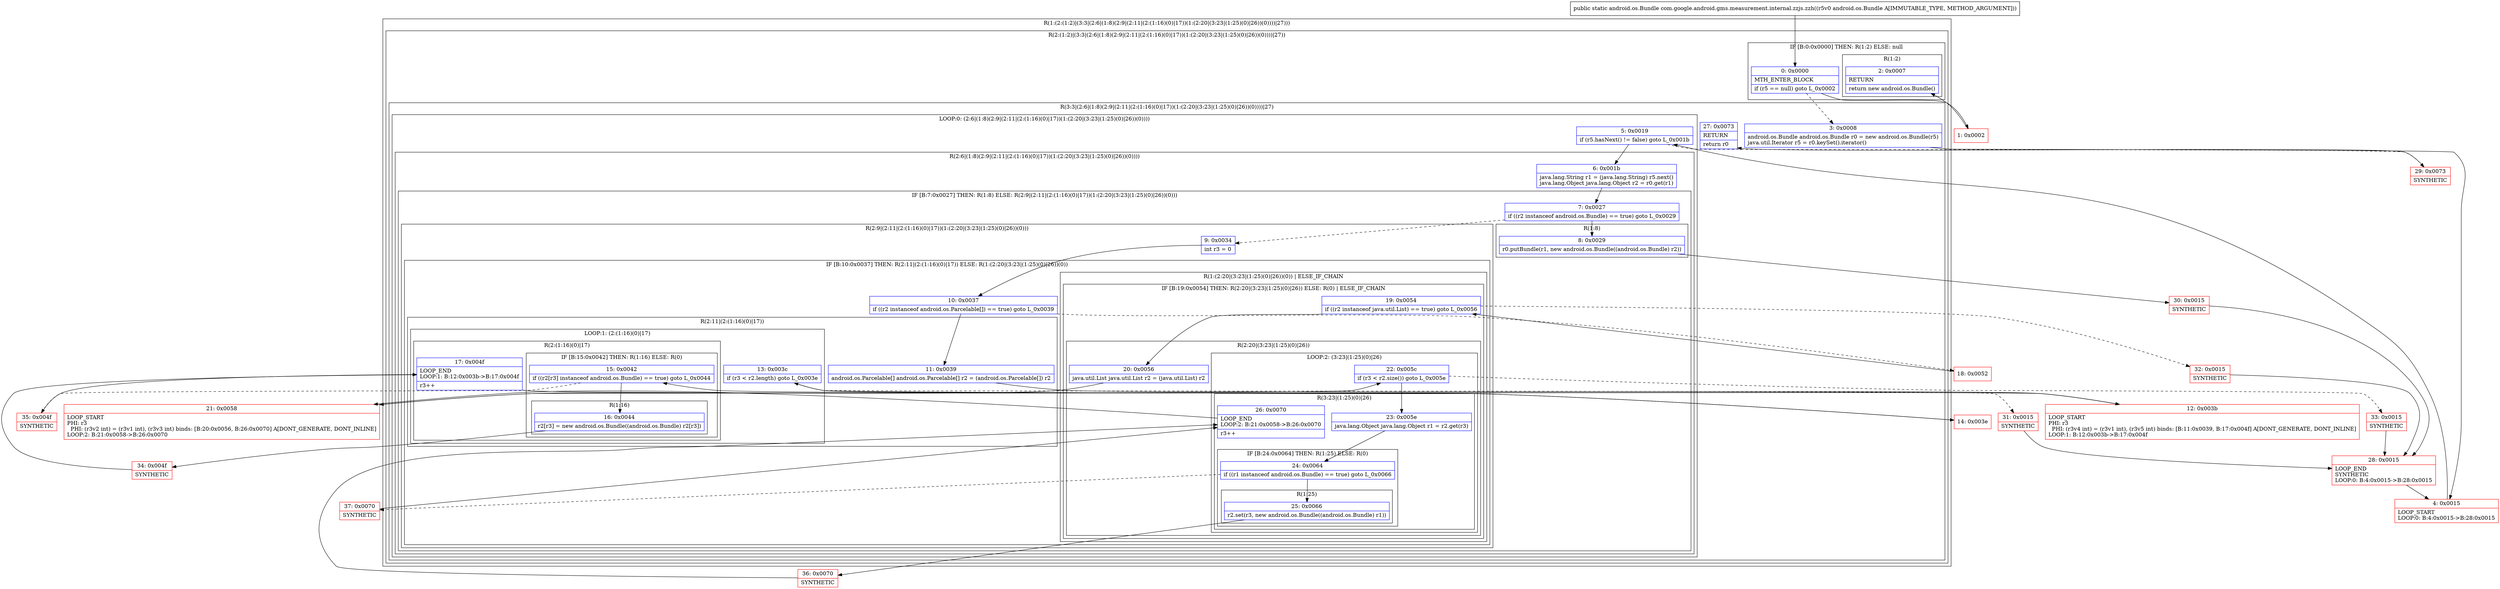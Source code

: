 digraph "CFG forcom.google.android.gms.measurement.internal.zzjs.zzh(Landroid\/os\/Bundle;)Landroid\/os\/Bundle;" {
subgraph cluster_Region_302986898 {
label = "R(1:(2:(1:2)|(3:3|(2:6|(1:8)(2:9|(2:11|(2:(1:16)(0)|17))(1:(2:20|(3:23|(1:25)(0)|26))(0))))|27)))";
node [shape=record,color=blue];
subgraph cluster_Region_308626304 {
label = "R(2:(1:2)|(3:3|(2:6|(1:8)(2:9|(2:11|(2:(1:16)(0)|17))(1:(2:20|(3:23|(1:25)(0)|26))(0))))|27))";
node [shape=record,color=blue];
subgraph cluster_IfRegion_627535531 {
label = "IF [B:0:0x0000] THEN: R(1:2) ELSE: null";
node [shape=record,color=blue];
Node_0 [shape=record,label="{0\:\ 0x0000|MTH_ENTER_BLOCK\l|if (r5 == null) goto L_0x0002\l}"];
subgraph cluster_Region_2144422621 {
label = "R(1:2)";
node [shape=record,color=blue];
Node_2 [shape=record,label="{2\:\ 0x0007|RETURN\l|return new android.os.Bundle()\l}"];
}
}
subgraph cluster_Region_1493926404 {
label = "R(3:3|(2:6|(1:8)(2:9|(2:11|(2:(1:16)(0)|17))(1:(2:20|(3:23|(1:25)(0)|26))(0))))|27)";
node [shape=record,color=blue];
Node_3 [shape=record,label="{3\:\ 0x0008|android.os.Bundle android.os.Bundle r0 = new android.os.Bundle(r5)\ljava.util.Iterator r5 = r0.keySet().iterator()\l}"];
subgraph cluster_LoopRegion_335632403 {
label = "LOOP:0: (2:6|(1:8)(2:9|(2:11|(2:(1:16)(0)|17))(1:(2:20|(3:23|(1:25)(0)|26))(0))))";
node [shape=record,color=blue];
Node_5 [shape=record,label="{5\:\ 0x0019|if (r5.hasNext() != false) goto L_0x001b\l}"];
subgraph cluster_Region_1109613285 {
label = "R(2:6|(1:8)(2:9|(2:11|(2:(1:16)(0)|17))(1:(2:20|(3:23|(1:25)(0)|26))(0))))";
node [shape=record,color=blue];
Node_6 [shape=record,label="{6\:\ 0x001b|java.lang.String r1 = (java.lang.String) r5.next()\ljava.lang.Object java.lang.Object r2 = r0.get(r1)\l}"];
subgraph cluster_IfRegion_1862730140 {
label = "IF [B:7:0x0027] THEN: R(1:8) ELSE: R(2:9|(2:11|(2:(1:16)(0)|17))(1:(2:20|(3:23|(1:25)(0)|26))(0)))";
node [shape=record,color=blue];
Node_7 [shape=record,label="{7\:\ 0x0027|if ((r2 instanceof android.os.Bundle) == true) goto L_0x0029\l}"];
subgraph cluster_Region_512047703 {
label = "R(1:8)";
node [shape=record,color=blue];
Node_8 [shape=record,label="{8\:\ 0x0029|r0.putBundle(r1, new android.os.Bundle((android.os.Bundle) r2))\l}"];
}
subgraph cluster_Region_1964629940 {
label = "R(2:9|(2:11|(2:(1:16)(0)|17))(1:(2:20|(3:23|(1:25)(0)|26))(0)))";
node [shape=record,color=blue];
Node_9 [shape=record,label="{9\:\ 0x0034|int r3 = 0\l}"];
subgraph cluster_IfRegion_1788454362 {
label = "IF [B:10:0x0037] THEN: R(2:11|(2:(1:16)(0)|17)) ELSE: R(1:(2:20|(3:23|(1:25)(0)|26))(0))";
node [shape=record,color=blue];
Node_10 [shape=record,label="{10\:\ 0x0037|if ((r2 instanceof android.os.Parcelable[]) == true) goto L_0x0039\l}"];
subgraph cluster_Region_850734622 {
label = "R(2:11|(2:(1:16)(0)|17))";
node [shape=record,color=blue];
Node_11 [shape=record,label="{11\:\ 0x0039|android.os.Parcelable[] android.os.Parcelable[] r2 = (android.os.Parcelable[]) r2\l}"];
subgraph cluster_LoopRegion_904132741 {
label = "LOOP:1: (2:(1:16)(0)|17)";
node [shape=record,color=blue];
Node_13 [shape=record,label="{13\:\ 0x003c|if (r3 \< r2.length) goto L_0x003e\l}"];
subgraph cluster_Region_1146387351 {
label = "R(2:(1:16)(0)|17)";
node [shape=record,color=blue];
subgraph cluster_IfRegion_1376564589 {
label = "IF [B:15:0x0042] THEN: R(1:16) ELSE: R(0)";
node [shape=record,color=blue];
Node_15 [shape=record,label="{15\:\ 0x0042|if ((r2[r3] instanceof android.os.Bundle) == true) goto L_0x0044\l}"];
subgraph cluster_Region_1685842363 {
label = "R(1:16)";
node [shape=record,color=blue];
Node_16 [shape=record,label="{16\:\ 0x0044|r2[r3] = new android.os.Bundle((android.os.Bundle) r2[r3])\l}"];
}
subgraph cluster_Region_750805072 {
label = "R(0)";
node [shape=record,color=blue];
}
}
Node_17 [shape=record,label="{17\:\ 0x004f|LOOP_END\lLOOP:1: B:12:0x003b\-\>B:17:0x004f\l|r3++\l}"];
}
}
}
subgraph cluster_Region_852250965 {
label = "R(1:(2:20|(3:23|(1:25)(0)|26))(0)) | ELSE_IF_CHAIN\l";
node [shape=record,color=blue];
subgraph cluster_IfRegion_97906077 {
label = "IF [B:19:0x0054] THEN: R(2:20|(3:23|(1:25)(0)|26)) ELSE: R(0) | ELSE_IF_CHAIN\l";
node [shape=record,color=blue];
Node_19 [shape=record,label="{19\:\ 0x0054|if ((r2 instanceof java.util.List) == true) goto L_0x0056\l}"];
subgraph cluster_Region_1376327514 {
label = "R(2:20|(3:23|(1:25)(0)|26))";
node [shape=record,color=blue];
Node_20 [shape=record,label="{20\:\ 0x0056|java.util.List java.util.List r2 = (java.util.List) r2\l}"];
subgraph cluster_LoopRegion_1593644928 {
label = "LOOP:2: (3:23|(1:25)(0)|26)";
node [shape=record,color=blue];
Node_22 [shape=record,label="{22\:\ 0x005c|if (r3 \< r2.size()) goto L_0x005e\l}"];
subgraph cluster_Region_1858591447 {
label = "R(3:23|(1:25)(0)|26)";
node [shape=record,color=blue];
Node_23 [shape=record,label="{23\:\ 0x005e|java.lang.Object java.lang.Object r1 = r2.get(r3)\l}"];
subgraph cluster_IfRegion_353651863 {
label = "IF [B:24:0x0064] THEN: R(1:25) ELSE: R(0)";
node [shape=record,color=blue];
Node_24 [shape=record,label="{24\:\ 0x0064|if ((r1 instanceof android.os.Bundle) == true) goto L_0x0066\l}"];
subgraph cluster_Region_1696765844 {
label = "R(1:25)";
node [shape=record,color=blue];
Node_25 [shape=record,label="{25\:\ 0x0066|r2.set(r3, new android.os.Bundle((android.os.Bundle) r1))\l}"];
}
subgraph cluster_Region_1203659379 {
label = "R(0)";
node [shape=record,color=blue];
}
}
Node_26 [shape=record,label="{26\:\ 0x0070|LOOP_END\lLOOP:2: B:21:0x0058\-\>B:26:0x0070\l|r3++\l}"];
}
}
}
subgraph cluster_Region_1499556695 {
label = "R(0)";
node [shape=record,color=blue];
}
}
}
}
}
}
}
}
Node_27 [shape=record,label="{27\:\ 0x0073|RETURN\l|return r0\l}"];
}
}
}
Node_1 [shape=record,color=red,label="{1\:\ 0x0002}"];
Node_4 [shape=record,color=red,label="{4\:\ 0x0015|LOOP_START\lLOOP:0: B:4:0x0015\-\>B:28:0x0015\l}"];
Node_12 [shape=record,color=red,label="{12\:\ 0x003b|LOOP_START\lPHI: r3 \l  PHI: (r3v4 int) = (r3v1 int), (r3v5 int) binds: [B:11:0x0039, B:17:0x004f] A[DONT_GENERATE, DONT_INLINE]\lLOOP:1: B:12:0x003b\-\>B:17:0x004f\l}"];
Node_14 [shape=record,color=red,label="{14\:\ 0x003e}"];
Node_18 [shape=record,color=red,label="{18\:\ 0x0052}"];
Node_21 [shape=record,color=red,label="{21\:\ 0x0058|LOOP_START\lPHI: r3 \l  PHI: (r3v2 int) = (r3v1 int), (r3v3 int) binds: [B:20:0x0056, B:26:0x0070] A[DONT_GENERATE, DONT_INLINE]\lLOOP:2: B:21:0x0058\-\>B:26:0x0070\l}"];
Node_28 [shape=record,color=red,label="{28\:\ 0x0015|LOOP_END\lSYNTHETIC\lLOOP:0: B:4:0x0015\-\>B:28:0x0015\l}"];
Node_29 [shape=record,color=red,label="{29\:\ 0x0073|SYNTHETIC\l}"];
Node_30 [shape=record,color=red,label="{30\:\ 0x0015|SYNTHETIC\l}"];
Node_31 [shape=record,color=red,label="{31\:\ 0x0015|SYNTHETIC\l}"];
Node_32 [shape=record,color=red,label="{32\:\ 0x0015|SYNTHETIC\l}"];
Node_33 [shape=record,color=red,label="{33\:\ 0x0015|SYNTHETIC\l}"];
Node_34 [shape=record,color=red,label="{34\:\ 0x004f|SYNTHETIC\l}"];
Node_35 [shape=record,color=red,label="{35\:\ 0x004f|SYNTHETIC\l}"];
Node_36 [shape=record,color=red,label="{36\:\ 0x0070|SYNTHETIC\l}"];
Node_37 [shape=record,color=red,label="{37\:\ 0x0070|SYNTHETIC\l}"];
MethodNode[shape=record,label="{public static android.os.Bundle com.google.android.gms.measurement.internal.zzjs.zzh((r5v0 android.os.Bundle A[IMMUTABLE_TYPE, METHOD_ARGUMENT])) }"];
MethodNode -> Node_0;
Node_0 -> Node_1;
Node_0 -> Node_3[style=dashed];
Node_3 -> Node_4;
Node_5 -> Node_6;
Node_5 -> Node_29[style=dashed];
Node_6 -> Node_7;
Node_7 -> Node_8;
Node_7 -> Node_9[style=dashed];
Node_8 -> Node_30;
Node_9 -> Node_10;
Node_10 -> Node_11;
Node_10 -> Node_18[style=dashed];
Node_11 -> Node_12;
Node_13 -> Node_14;
Node_13 -> Node_31[style=dashed];
Node_15 -> Node_16;
Node_15 -> Node_35[style=dashed];
Node_16 -> Node_34;
Node_17 -> Node_12;
Node_19 -> Node_20;
Node_19 -> Node_32[style=dashed];
Node_20 -> Node_21;
Node_22 -> Node_23;
Node_22 -> Node_33[style=dashed];
Node_23 -> Node_24;
Node_24 -> Node_25;
Node_24 -> Node_37[style=dashed];
Node_25 -> Node_36;
Node_26 -> Node_21;
Node_1 -> Node_2;
Node_4 -> Node_5;
Node_12 -> Node_13;
Node_14 -> Node_15;
Node_18 -> Node_19;
Node_21 -> Node_22;
Node_28 -> Node_4;
Node_29 -> Node_27;
Node_30 -> Node_28;
Node_31 -> Node_28;
Node_32 -> Node_28;
Node_33 -> Node_28;
Node_34 -> Node_17;
Node_35 -> Node_17;
Node_36 -> Node_26;
Node_37 -> Node_26;
}

